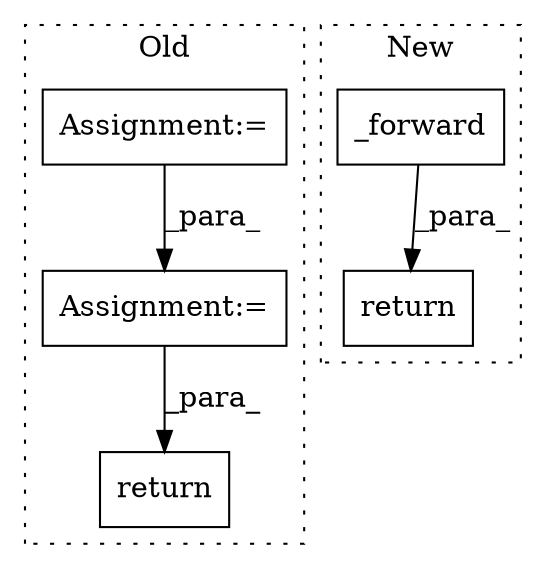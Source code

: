 digraph G {
subgraph cluster0 {
1 [label="return" a="41" s="1652" l="7" shape="box"];
3 [label="Assignment:=" a="7" s="1391" l="1" shape="box"];
5 [label="Assignment:=" a="7" s="1361" l="1" shape="box"];
label = "Old";
style="dotted";
}
subgraph cluster1 {
2 [label="_forward" a="32" s="2508,2518" l="9,1" shape="box"];
4 [label="return" a="41" s="2496" l="7" shape="box"];
label = "New";
style="dotted";
}
2 -> 4 [label="_para_"];
3 -> 1 [label="_para_"];
5 -> 3 [label="_para_"];
}